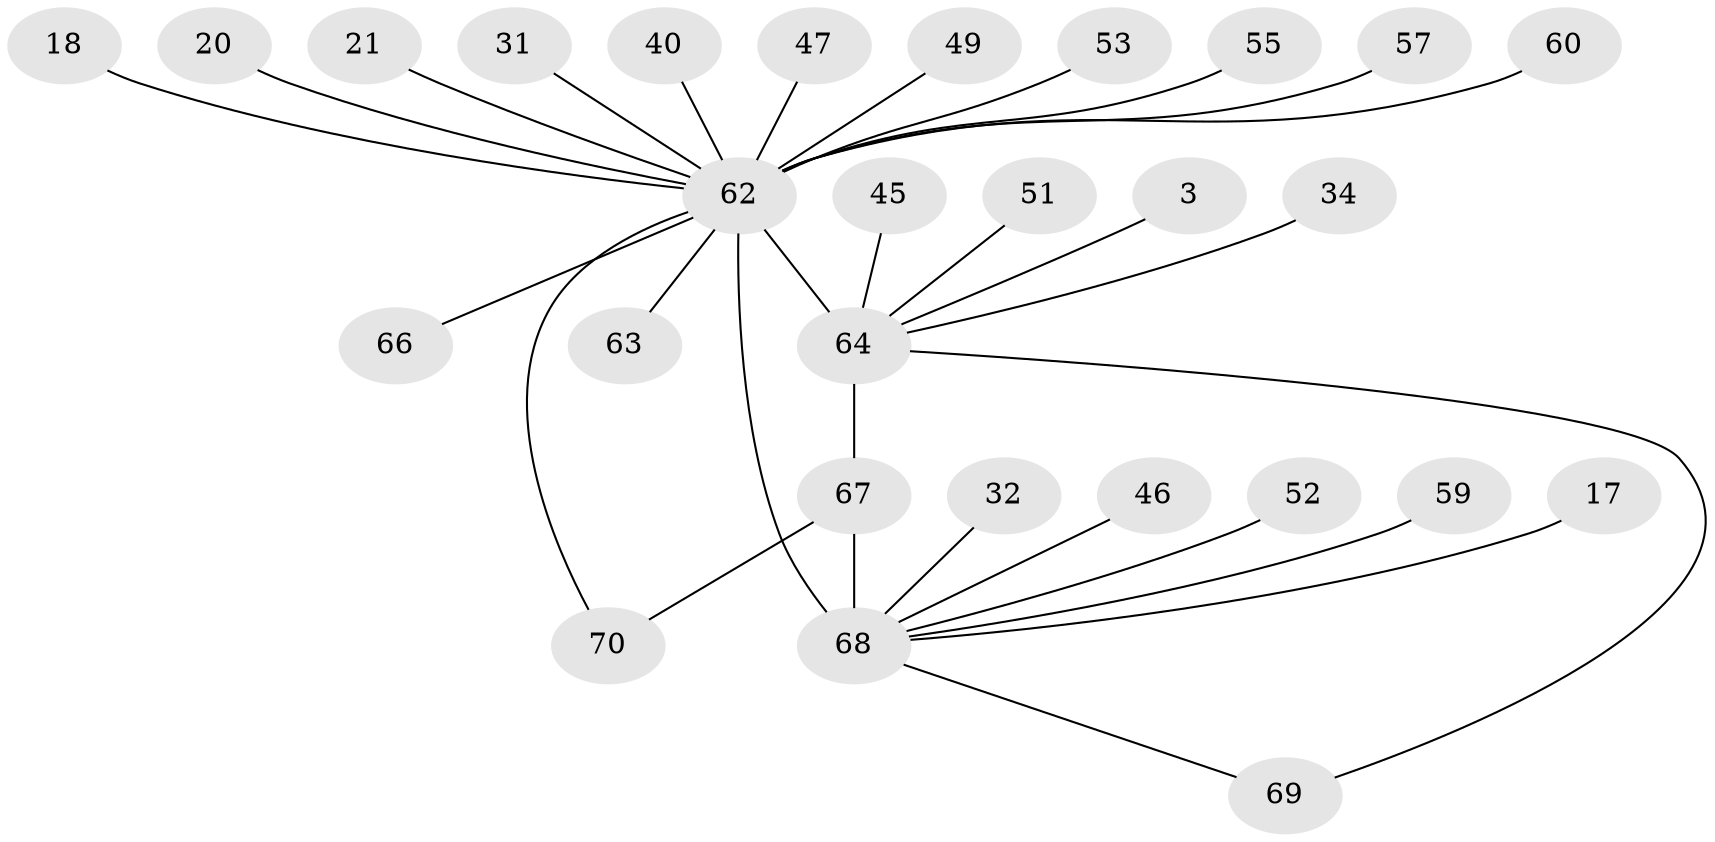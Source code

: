 // original degree distribution, {12: 0.014285714285714285, 31: 0.014285714285714285, 1: 0.5, 3: 0.12857142857142856, 15: 0.014285714285714285, 2: 0.18571428571428572, 5: 0.04285714285714286, 7: 0.014285714285714285, 4: 0.08571428571428572}
// Generated by graph-tools (version 1.1) at 2025/50/03/04/25 21:50:57]
// undirected, 28 vertices, 30 edges
graph export_dot {
graph [start="1"]
  node [color=gray90,style=filled];
  3;
  17;
  18;
  20 [super="+6"];
  21;
  31;
  32;
  34;
  40;
  45;
  46;
  47;
  49;
  51;
  52;
  53;
  55;
  57;
  59;
  60;
  62 [super="+44+42+54"];
  63 [super="+29"];
  64 [super="+4+36+41+33+50"];
  66;
  67 [super="+14+26+61+28+58+65"];
  68 [super="+35+56"];
  69;
  70 [super="+23"];
  3 -- 64;
  17 -- 68;
  18 -- 62;
  20 -- 62 [weight=2];
  21 -- 62;
  31 -- 62;
  32 -- 68;
  34 -- 64;
  40 -- 62;
  45 -- 64;
  46 -- 68;
  47 -- 62;
  49 -- 62;
  51 -- 64;
  52 -- 68;
  53 -- 62;
  55 -- 62;
  57 -- 62;
  59 -- 68;
  60 -- 62;
  62 -- 64 [weight=9];
  62 -- 68 [weight=7];
  62 -- 66;
  62 -- 70;
  62 -- 63;
  64 -- 67 [weight=2];
  64 -- 69;
  67 -- 68 [weight=3];
  67 -- 70;
  68 -- 69;
}

